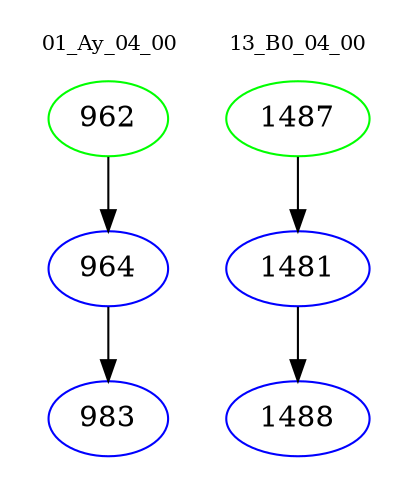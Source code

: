 digraph{
subgraph cluster_0 {
color = white
label = "01_Ay_04_00";
fontsize=10;
T0_962 [label="962", color="green"]
T0_962 -> T0_964 [color="black"]
T0_964 [label="964", color="blue"]
T0_964 -> T0_983 [color="black"]
T0_983 [label="983", color="blue"]
}
subgraph cluster_1 {
color = white
label = "13_B0_04_00";
fontsize=10;
T1_1487 [label="1487", color="green"]
T1_1487 -> T1_1481 [color="black"]
T1_1481 [label="1481", color="blue"]
T1_1481 -> T1_1488 [color="black"]
T1_1488 [label="1488", color="blue"]
}
}
